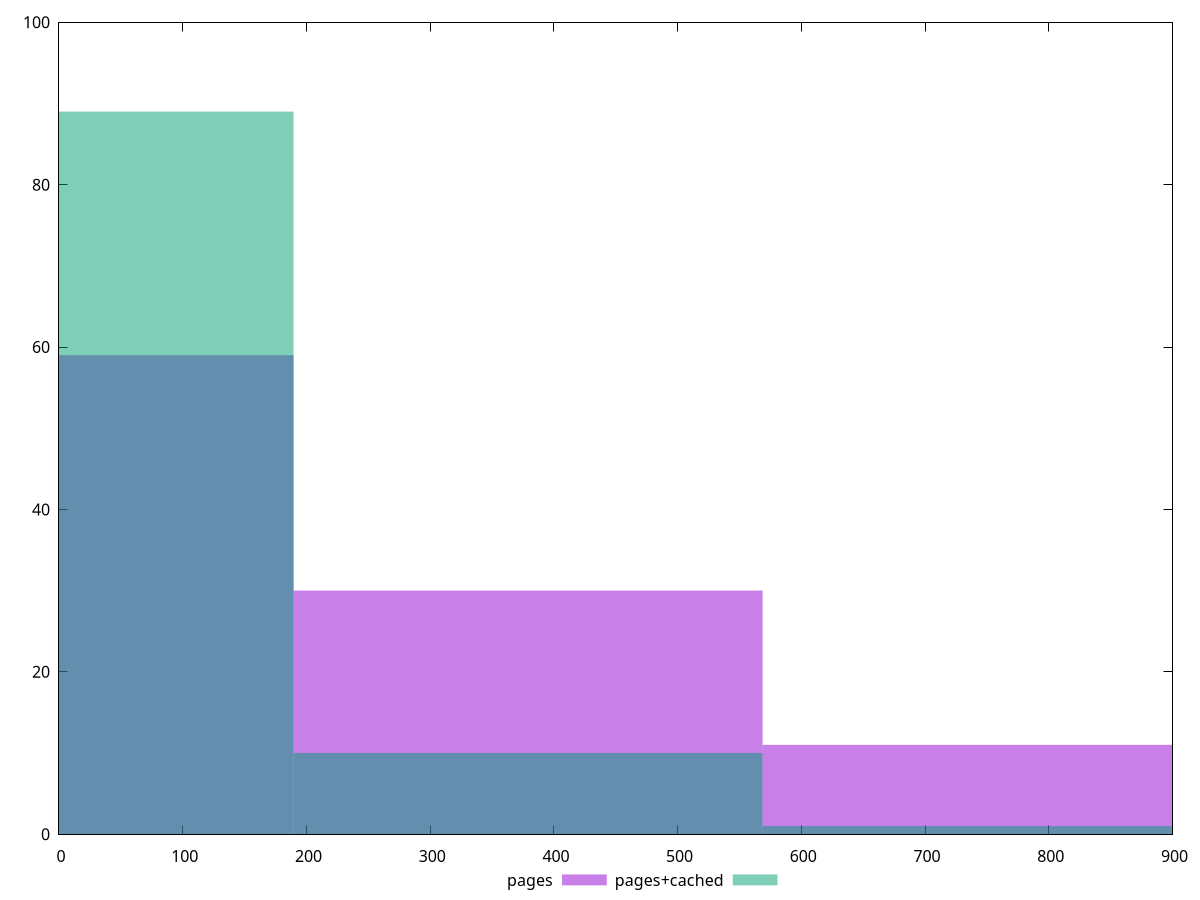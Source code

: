 reset

$pages <<EOF
0 59
379.1239747330673 30
758.2479494661346 11
EOF

$pagesCached <<EOF
0 89
758.2479494661346 1
379.1239747330673 10
EOF

set key outside below
set boxwidth 379.1239747330673
set xrange [0:900]
set yrange [0:100]
set trange [0:100]
set style fill transparent solid 0.5 noborder
set terminal svg size 640, 500 enhanced background rgb 'white'
set output "report_00015_2021-02-09T16-11-33.973Z/unused-css-rules/comparison/histogram/0_vs_1.svg"

plot $pages title "pages" with boxes, \
     $pagesCached title "pages+cached" with boxes

reset
